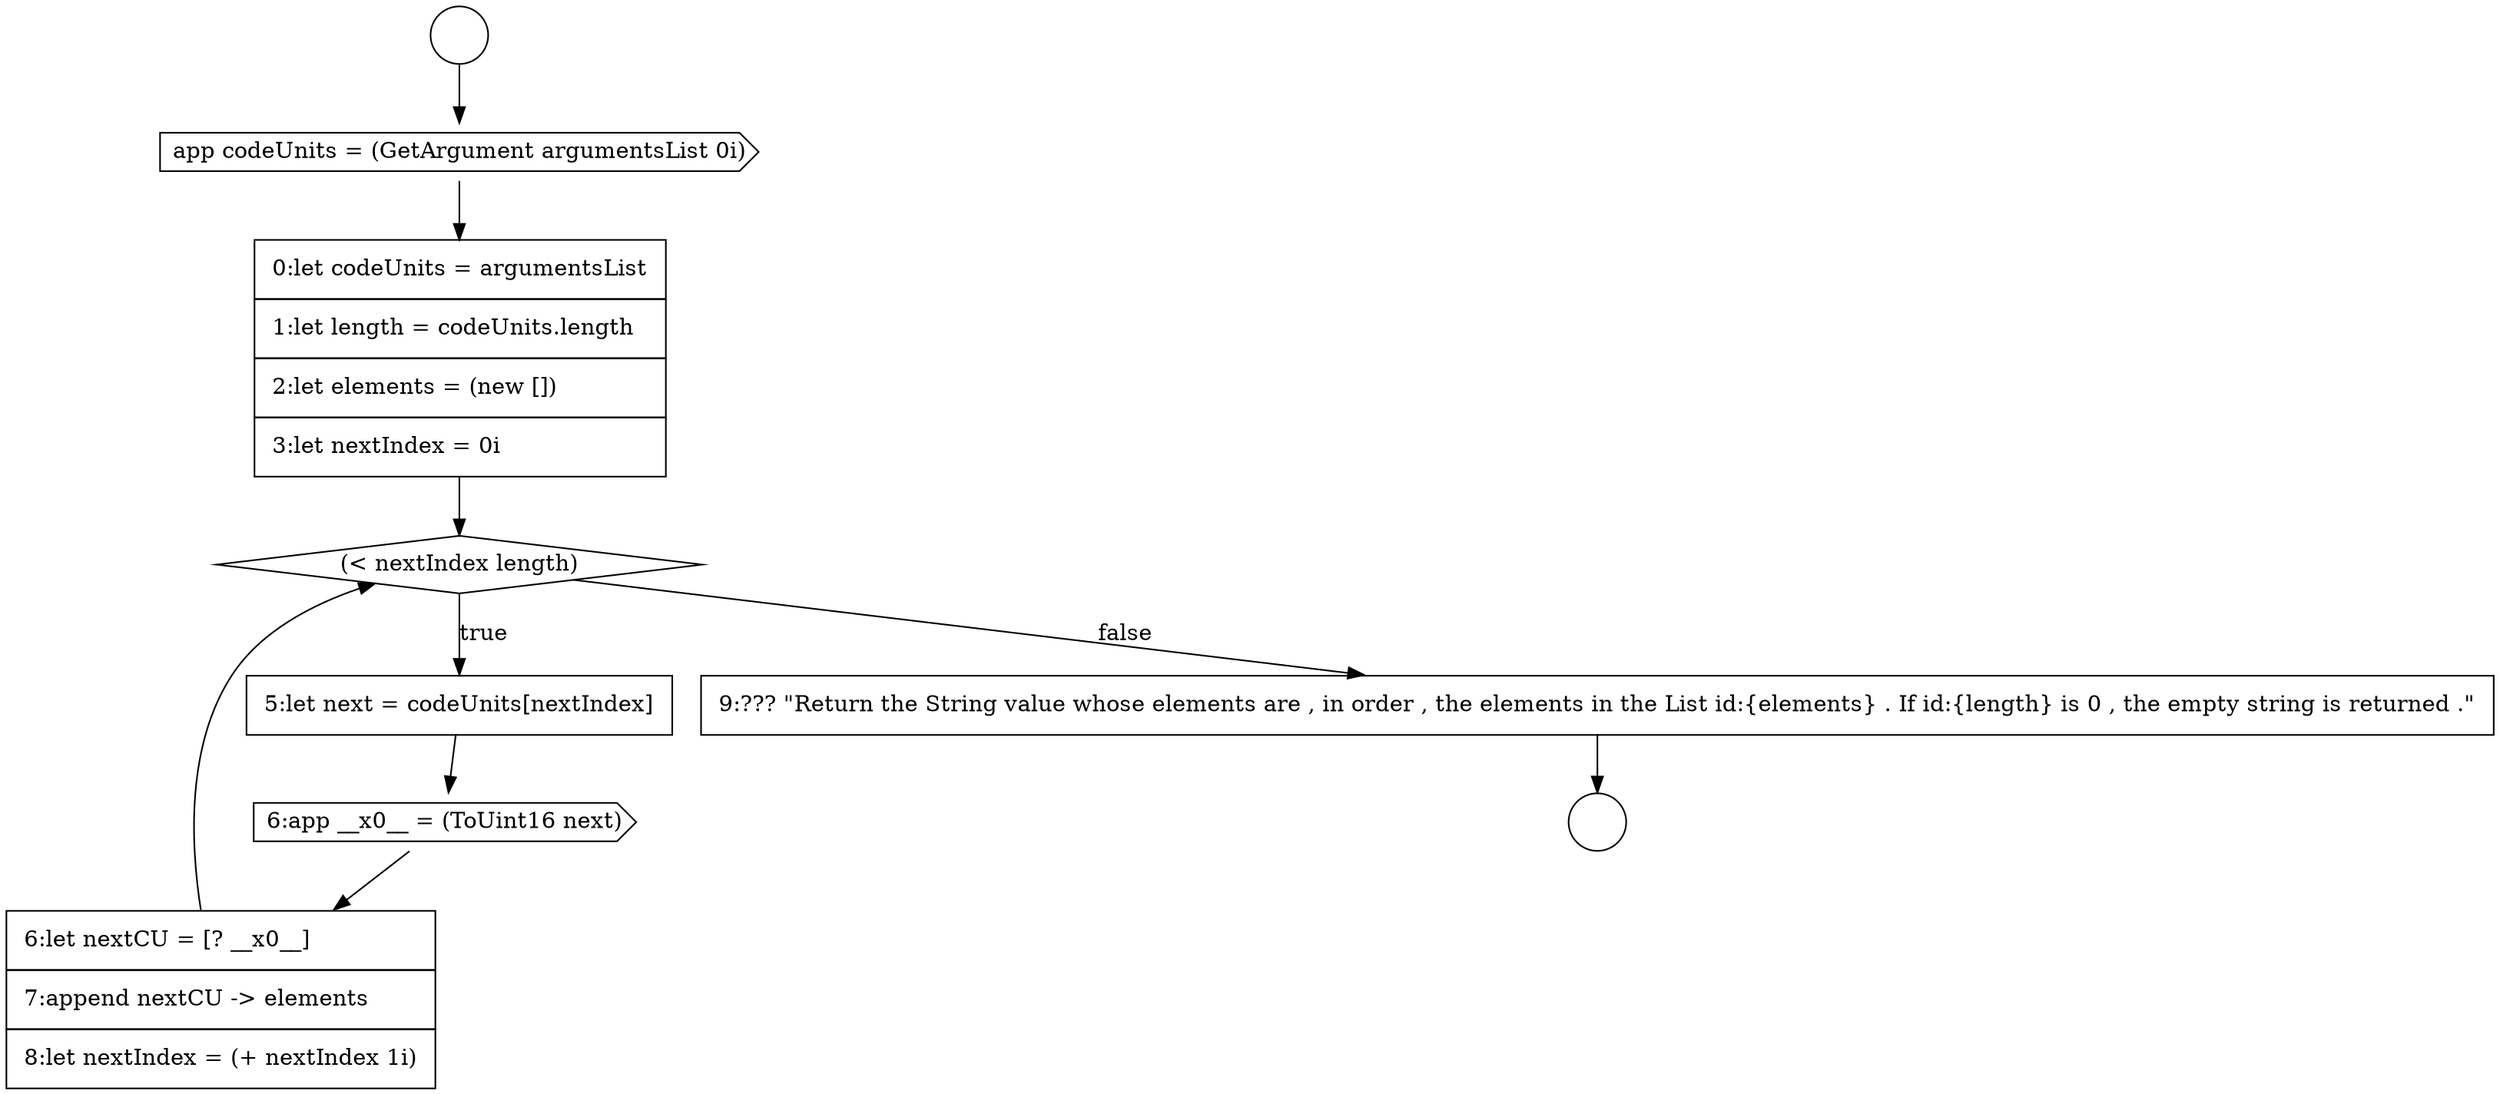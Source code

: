 digraph {
  node0 [shape=circle label=" " color="black" fillcolor="white" style=filled]
  node5 [shape=none, margin=0, label=<<font color="black">
    <table border="0" cellborder="1" cellspacing="0" cellpadding="10">
      <tr><td align="left">5:let next = codeUnits[nextIndex]</td></tr>
    </table>
  </font>> color="black" fillcolor="white" style=filled]
  node1 [shape=circle label=" " color="black" fillcolor="white" style=filled]
  node6 [shape=cds, label=<<font color="black">6:app __x0__ = (ToUint16 next)</font>> color="black" fillcolor="white" style=filled]
  node2 [shape=cds, label=<<font color="black">app codeUnits = (GetArgument argumentsList 0i)</font>> color="black" fillcolor="white" style=filled]
  node7 [shape=none, margin=0, label=<<font color="black">
    <table border="0" cellborder="1" cellspacing="0" cellpadding="10">
      <tr><td align="left">6:let nextCU = [? __x0__]</td></tr>
      <tr><td align="left">7:append nextCU -&gt; elements</td></tr>
      <tr><td align="left">8:let nextIndex = (+ nextIndex 1i)</td></tr>
    </table>
  </font>> color="black" fillcolor="white" style=filled]
  node3 [shape=none, margin=0, label=<<font color="black">
    <table border="0" cellborder="1" cellspacing="0" cellpadding="10">
      <tr><td align="left">0:let codeUnits = argumentsList</td></tr>
      <tr><td align="left">1:let length = codeUnits.length</td></tr>
      <tr><td align="left">2:let elements = (new [])</td></tr>
      <tr><td align="left">3:let nextIndex = 0i</td></tr>
    </table>
  </font>> color="black" fillcolor="white" style=filled]
  node8 [shape=none, margin=0, label=<<font color="black">
    <table border="0" cellborder="1" cellspacing="0" cellpadding="10">
      <tr><td align="left">9:??? &quot;Return the String value whose elements are , in order , the elements in the List id:{elements} . If id:{length} is 0 , the empty string is returned .&quot;</td></tr>
    </table>
  </font>> color="black" fillcolor="white" style=filled]
  node4 [shape=diamond, label=<<font color="black">(&lt; nextIndex length)</font>> color="black" fillcolor="white" style=filled]
  node8 -> node1 [ color="black"]
  node0 -> node2 [ color="black"]
  node6 -> node7 [ color="black"]
  node4 -> node5 [label=<<font color="black">true</font>> color="black"]
  node4 -> node8 [label=<<font color="black">false</font>> color="black"]
  node5 -> node6 [ color="black"]
  node3 -> node4 [ color="black"]
  node2 -> node3 [ color="black"]
  node7 -> node4 [ color="black"]
}
